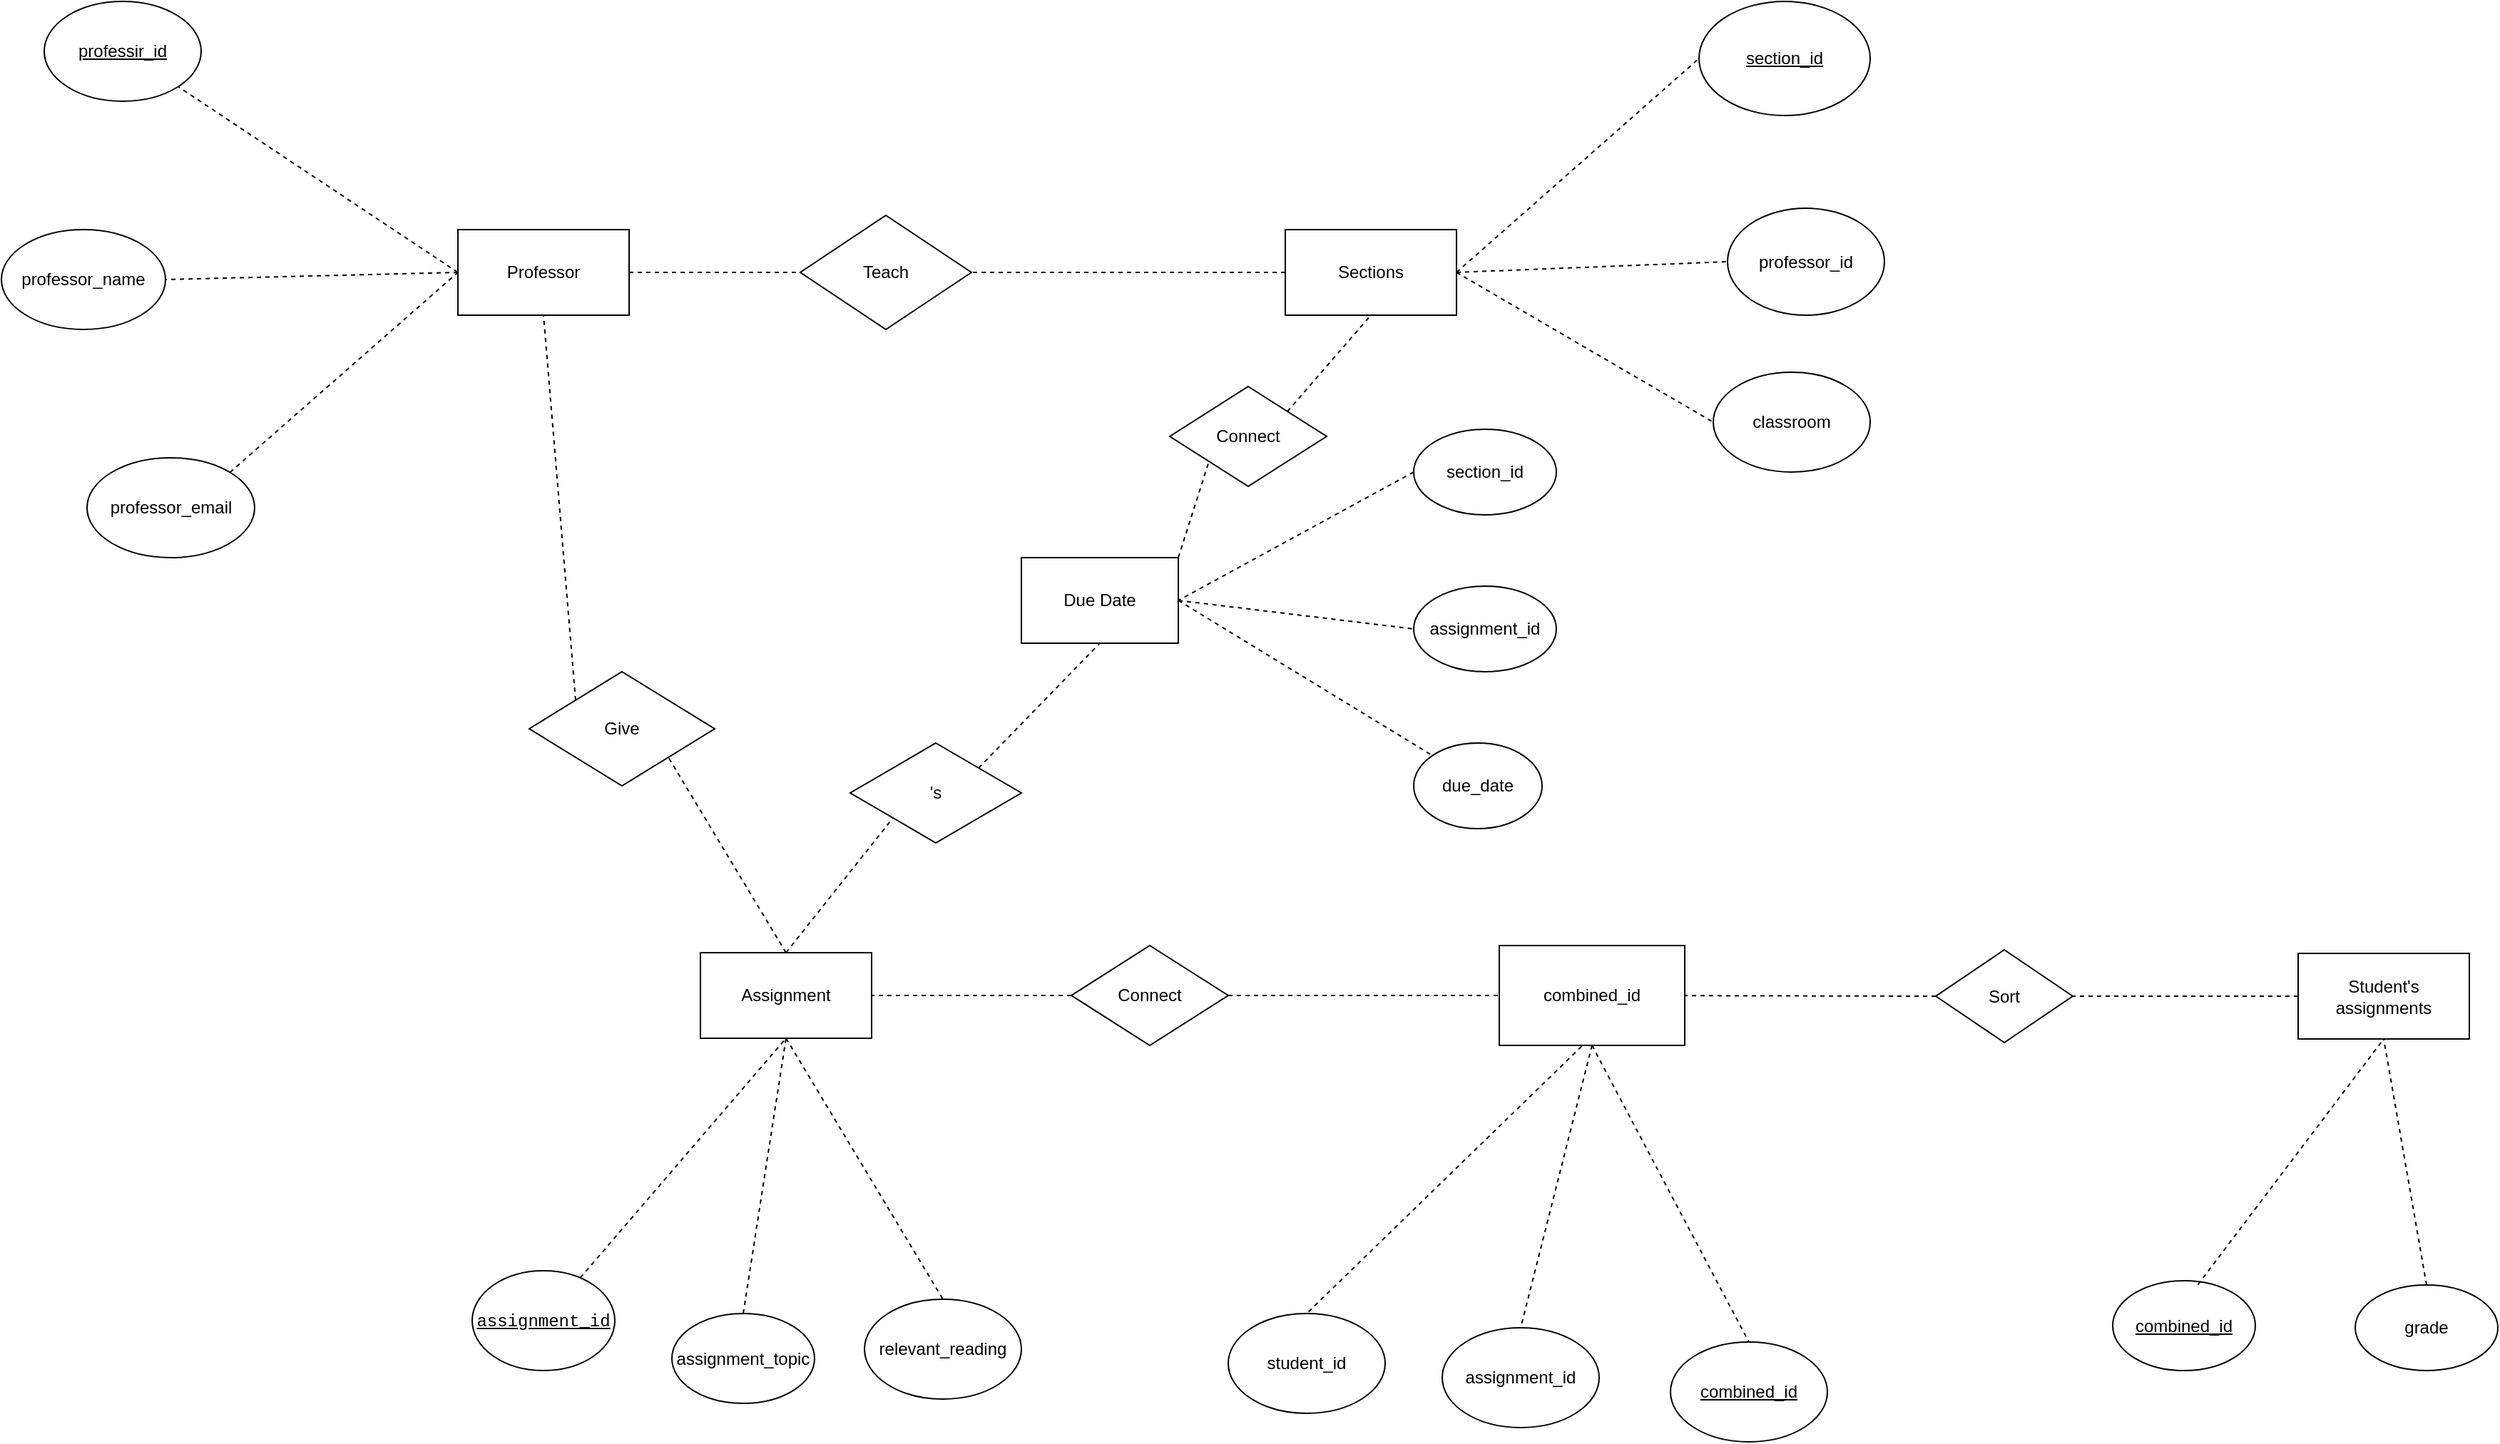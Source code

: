 <mxfile version="24.0.4" type="device">
  <diagram id="R2lEEEUBdFMjLlhIrx00" name="Page-1">
    <mxGraphModel dx="1322" dy="846" grid="1" gridSize="10" guides="1" tooltips="1" connect="1" arrows="1" fold="1" page="1" pageScale="1" pageWidth="1169" pageHeight="1654" math="0" shadow="0" extFonts="Permanent Marker^https://fonts.googleapis.com/css?family=Permanent+Marker">
      <root>
        <mxCell id="0" />
        <mxCell id="1" parent="0" />
        <mxCell id="53mwS3FT6bJK5tY8UTz--1" value="Professor" style="rounded=0;whiteSpace=wrap;html=1;" parent="1" vertex="1">
          <mxGeometry x="670" y="290" width="120" height="60" as="geometry" />
        </mxCell>
        <mxCell id="53mwS3FT6bJK5tY8UTz--2" value="Sections" style="rounded=0;whiteSpace=wrap;html=1;" parent="1" vertex="1">
          <mxGeometry x="1250" y="290" width="120" height="60" as="geometry" />
        </mxCell>
        <mxCell id="53mwS3FT6bJK5tY8UTz--6" value="Teach" style="rhombus;whiteSpace=wrap;html=1;" parent="1" vertex="1">
          <mxGeometry x="910" y="280" width="120" height="80" as="geometry" />
        </mxCell>
        <mxCell id="53mwS3FT6bJK5tY8UTz--11" value="Assignment" style="rounded=0;whiteSpace=wrap;html=1;" parent="1" vertex="1">
          <mxGeometry x="840" y="797" width="120" height="60" as="geometry" />
        </mxCell>
        <mxCell id="53mwS3FT6bJK5tY8UTz--14" value="Give" style="rhombus;whiteSpace=wrap;html=1;" parent="1" vertex="1">
          <mxGeometry x="720" y="600" width="130" height="80" as="geometry" />
        </mxCell>
        <mxCell id="53mwS3FT6bJK5tY8UTz--17" value="&lt;div style=&quot;font-family: Menlo, Monaco, &amp;quot;Courier New&amp;quot;, monospace; line-height: 18px; white-space: pre;&quot;&gt;&lt;u&gt;assignment_id&lt;/u&gt;&lt;/div&gt;" style="ellipse;whiteSpace=wrap;html=1;labelBackgroundColor=default;fontColor=#000000;" parent="1" vertex="1">
          <mxGeometry x="680" y="1020" width="100" height="70" as="geometry" />
        </mxCell>
        <mxCell id="53mwS3FT6bJK5tY8UTz--18" value="" style="endArrow=none;dashed=1;html=1;rounded=0;entryX=0.5;entryY=1;entryDx=0;entryDy=0;" parent="1" source="53mwS3FT6bJK5tY8UTz--17" target="53mwS3FT6bJK5tY8UTz--11" edge="1">
          <mxGeometry width="50" height="50" relative="1" as="geometry">
            <mxPoint x="1040" y="700" as="sourcePoint" />
            <mxPoint x="1090" y="650" as="targetPoint" />
          </mxGeometry>
        </mxCell>
        <mxCell id="53mwS3FT6bJK5tY8UTz--19" value="" style="endArrow=none;dashed=1;html=1;rounded=0;exitX=0.5;exitY=0;exitDx=0;exitDy=0;entryX=1;entryY=1;entryDx=0;entryDy=0;" parent="1" source="53mwS3FT6bJK5tY8UTz--11" target="53mwS3FT6bJK5tY8UTz--14" edge="1">
          <mxGeometry width="50" height="50" relative="1" as="geometry">
            <mxPoint x="1040" y="700" as="sourcePoint" />
            <mxPoint x="1090" y="650" as="targetPoint" />
          </mxGeometry>
        </mxCell>
        <mxCell id="53mwS3FT6bJK5tY8UTz--20" value="" style="endArrow=none;dashed=1;html=1;rounded=0;entryX=0.5;entryY=1;entryDx=0;entryDy=0;exitX=0;exitY=0;exitDx=0;exitDy=0;" parent="1" source="53mwS3FT6bJK5tY8UTz--14" target="53mwS3FT6bJK5tY8UTz--1" edge="1">
          <mxGeometry width="50" height="50" relative="1" as="geometry">
            <mxPoint x="1040" y="700" as="sourcePoint" />
            <mxPoint x="1090" y="650" as="targetPoint" />
          </mxGeometry>
        </mxCell>
        <mxCell id="53mwS3FT6bJK5tY8UTz--21" value="" style="endArrow=none;dashed=1;html=1;rounded=0;entryX=0;entryY=0.5;entryDx=0;entryDy=0;exitX=1;exitY=0.5;exitDx=0;exitDy=0;" parent="1" source="53mwS3FT6bJK5tY8UTz--1" target="53mwS3FT6bJK5tY8UTz--6" edge="1">
          <mxGeometry width="50" height="50" relative="1" as="geometry">
            <mxPoint x="1040" y="700" as="sourcePoint" />
            <mxPoint x="1090" y="650" as="targetPoint" />
          </mxGeometry>
        </mxCell>
        <mxCell id="53mwS3FT6bJK5tY8UTz--22" value="" style="endArrow=none;dashed=1;html=1;rounded=0;entryX=1;entryY=0.5;entryDx=0;entryDy=0;exitX=0;exitY=0.5;exitDx=0;exitDy=0;" parent="1" source="53mwS3FT6bJK5tY8UTz--2" target="53mwS3FT6bJK5tY8UTz--6" edge="1">
          <mxGeometry width="50" height="50" relative="1" as="geometry">
            <mxPoint x="1040" y="700" as="sourcePoint" />
            <mxPoint x="1090" y="650" as="targetPoint" />
          </mxGeometry>
        </mxCell>
        <mxCell id="53mwS3FT6bJK5tY8UTz--23" value="assignment_topic" style="ellipse;whiteSpace=wrap;html=1;" parent="1" vertex="1">
          <mxGeometry x="820" y="1050" width="100" height="63" as="geometry" />
        </mxCell>
        <mxCell id="53mwS3FT6bJK5tY8UTz--24" value="" style="endArrow=none;dashed=1;html=1;rounded=0;exitX=0.5;exitY=0;exitDx=0;exitDy=0;entryX=0.5;entryY=1;entryDx=0;entryDy=0;" parent="1" source="53mwS3FT6bJK5tY8UTz--23" target="53mwS3FT6bJK5tY8UTz--11" edge="1">
          <mxGeometry width="50" height="50" relative="1" as="geometry">
            <mxPoint x="1040" y="700" as="sourcePoint" />
            <mxPoint x="1090" y="650" as="targetPoint" />
          </mxGeometry>
        </mxCell>
        <mxCell id="53mwS3FT6bJK5tY8UTz--25" value="relevant_reading" style="ellipse;whiteSpace=wrap;html=1;" parent="1" vertex="1">
          <mxGeometry x="955" y="1040" width="110" height="70" as="geometry" />
        </mxCell>
        <mxCell id="53mwS3FT6bJK5tY8UTz--26" value="" style="endArrow=none;dashed=1;html=1;rounded=0;entryX=0.5;entryY=0;entryDx=0;entryDy=0;exitX=0.5;exitY=1;exitDx=0;exitDy=0;" parent="1" source="53mwS3FT6bJK5tY8UTz--11" target="53mwS3FT6bJK5tY8UTz--25" edge="1">
          <mxGeometry width="50" height="50" relative="1" as="geometry">
            <mxPoint x="1040" y="700" as="sourcePoint" />
            <mxPoint x="1090" y="650" as="targetPoint" />
          </mxGeometry>
        </mxCell>
        <mxCell id="53mwS3FT6bJK5tY8UTz--27" value="&lt;u&gt;professir_id&lt;/u&gt;" style="ellipse;whiteSpace=wrap;html=1;" parent="1" vertex="1">
          <mxGeometry x="380" y="130" width="110" height="70" as="geometry" />
        </mxCell>
        <mxCell id="53mwS3FT6bJK5tY8UTz--28" value="professor_name" style="ellipse;whiteSpace=wrap;html=1;" parent="1" vertex="1">
          <mxGeometry x="350" y="290" width="115" height="70" as="geometry" />
        </mxCell>
        <mxCell id="53mwS3FT6bJK5tY8UTz--29" value="professor_email" style="ellipse;whiteSpace=wrap;html=1;" parent="1" vertex="1">
          <mxGeometry x="410" y="450" width="117.5" height="70" as="geometry" />
        </mxCell>
        <mxCell id="53mwS3FT6bJK5tY8UTz--30" value="" style="endArrow=none;dashed=1;html=1;rounded=0;exitX=0;exitY=0.5;exitDx=0;exitDy=0;entryX=1;entryY=0.5;entryDx=0;entryDy=0;" parent="1" source="53mwS3FT6bJK5tY8UTz--1" target="53mwS3FT6bJK5tY8UTz--28" edge="1">
          <mxGeometry width="50" height="50" relative="1" as="geometry">
            <mxPoint x="920" y="520" as="sourcePoint" />
            <mxPoint x="970" y="470" as="targetPoint" />
          </mxGeometry>
        </mxCell>
        <mxCell id="53mwS3FT6bJK5tY8UTz--31" value="" style="endArrow=none;dashed=1;html=1;rounded=0;exitX=0;exitY=0.5;exitDx=0;exitDy=0;entryX=1;entryY=1;entryDx=0;entryDy=0;" parent="1" source="53mwS3FT6bJK5tY8UTz--1" target="53mwS3FT6bJK5tY8UTz--27" edge="1">
          <mxGeometry width="50" height="50" relative="1" as="geometry">
            <mxPoint x="920" y="520" as="sourcePoint" />
            <mxPoint x="970" y="470" as="targetPoint" />
          </mxGeometry>
        </mxCell>
        <mxCell id="53mwS3FT6bJK5tY8UTz--32" value="" style="endArrow=none;dashed=1;html=1;rounded=0;exitX=1;exitY=0;exitDx=0;exitDy=0;entryX=0;entryY=0.5;entryDx=0;entryDy=0;" parent="1" source="53mwS3FT6bJK5tY8UTz--29" target="53mwS3FT6bJK5tY8UTz--1" edge="1">
          <mxGeometry width="50" height="50" relative="1" as="geometry">
            <mxPoint x="920" y="520" as="sourcePoint" />
            <mxPoint x="970" y="470" as="targetPoint" />
          </mxGeometry>
        </mxCell>
        <mxCell id="53mwS3FT6bJK5tY8UTz--33" value="&lt;u&gt;section_id&lt;/u&gt;" style="ellipse;whiteSpace=wrap;html=1;" parent="1" vertex="1">
          <mxGeometry x="1540" y="130" width="120" height="80" as="geometry" />
        </mxCell>
        <mxCell id="53mwS3FT6bJK5tY8UTz--34" value="professor_id" style="ellipse;whiteSpace=wrap;html=1;" parent="1" vertex="1">
          <mxGeometry x="1560" y="275" width="110" height="75" as="geometry" />
        </mxCell>
        <mxCell id="53mwS3FT6bJK5tY8UTz--35" value="classroom" style="ellipse;whiteSpace=wrap;html=1;" parent="1" vertex="1">
          <mxGeometry x="1550" y="390" width="110" height="70" as="geometry" />
        </mxCell>
        <mxCell id="53mwS3FT6bJK5tY8UTz--36" value="" style="endArrow=none;dashed=1;html=1;rounded=0;entryX=0;entryY=0.5;entryDx=0;entryDy=0;exitX=1;exitY=0.5;exitDx=0;exitDy=0;" parent="1" source="53mwS3FT6bJK5tY8UTz--2" target="53mwS3FT6bJK5tY8UTz--35" edge="1">
          <mxGeometry width="50" height="50" relative="1" as="geometry">
            <mxPoint x="1300" y="630" as="sourcePoint" />
            <mxPoint x="1350" y="580" as="targetPoint" />
          </mxGeometry>
        </mxCell>
        <mxCell id="53mwS3FT6bJK5tY8UTz--37" value="" style="endArrow=none;dashed=1;html=1;rounded=0;entryX=0;entryY=0.5;entryDx=0;entryDy=0;exitX=1;exitY=0.5;exitDx=0;exitDy=0;" parent="1" source="53mwS3FT6bJK5tY8UTz--2" target="53mwS3FT6bJK5tY8UTz--34" edge="1">
          <mxGeometry width="50" height="50" relative="1" as="geometry">
            <mxPoint x="1300" y="630" as="sourcePoint" />
            <mxPoint x="1350" y="580" as="targetPoint" />
          </mxGeometry>
        </mxCell>
        <mxCell id="53mwS3FT6bJK5tY8UTz--38" value="" style="endArrow=none;dashed=1;html=1;rounded=0;entryX=0;entryY=0.5;entryDx=0;entryDy=0;exitX=1;exitY=0.5;exitDx=0;exitDy=0;" parent="1" source="53mwS3FT6bJK5tY8UTz--2" target="53mwS3FT6bJK5tY8UTz--33" edge="1">
          <mxGeometry width="50" height="50" relative="1" as="geometry">
            <mxPoint x="1300" y="630" as="sourcePoint" />
            <mxPoint x="1350" y="580" as="targetPoint" />
          </mxGeometry>
        </mxCell>
        <mxCell id="53mwS3FT6bJK5tY8UTz--39" value="combined_id" style="rounded=0;whiteSpace=wrap;html=1;" parent="1" vertex="1">
          <mxGeometry x="1400" y="792" width="130" height="70" as="geometry" />
        </mxCell>
        <mxCell id="53mwS3FT6bJK5tY8UTz--40" value="Connect" style="rhombus;whiteSpace=wrap;html=1;" parent="1" vertex="1">
          <mxGeometry x="1100" y="792" width="110" height="70" as="geometry" />
        </mxCell>
        <mxCell id="53mwS3FT6bJK5tY8UTz--41" value="" style="endArrow=none;dashed=1;html=1;rounded=0;exitX=1;exitY=0.5;exitDx=0;exitDy=0;entryX=0;entryY=0.5;entryDx=0;entryDy=0;" parent="1" source="53mwS3FT6bJK5tY8UTz--40" target="53mwS3FT6bJK5tY8UTz--39" edge="1">
          <mxGeometry width="50" height="50" relative="1" as="geometry">
            <mxPoint x="1390" y="730" as="sourcePoint" />
            <mxPoint x="1440" y="680" as="targetPoint" />
          </mxGeometry>
        </mxCell>
        <mxCell id="53mwS3FT6bJK5tY8UTz--42" value="" style="endArrow=none;dashed=1;html=1;rounded=0;exitX=0;exitY=0.5;exitDx=0;exitDy=0;entryX=1;entryY=0.5;entryDx=0;entryDy=0;" parent="1" source="53mwS3FT6bJK5tY8UTz--40" target="53mwS3FT6bJK5tY8UTz--11" edge="1">
          <mxGeometry width="50" height="50" relative="1" as="geometry">
            <mxPoint x="1390" y="730" as="sourcePoint" />
            <mxPoint x="1440" y="680" as="targetPoint" />
          </mxGeometry>
        </mxCell>
        <mxCell id="53mwS3FT6bJK5tY8UTz--43" value="&lt;u&gt;combined_id&lt;/u&gt;" style="ellipse;whiteSpace=wrap;html=1;" parent="1" vertex="1">
          <mxGeometry x="1520" y="1070" width="110" height="70" as="geometry" />
        </mxCell>
        <mxCell id="53mwS3FT6bJK5tY8UTz--44" value="assignment_id" style="ellipse;whiteSpace=wrap;html=1;" parent="1" vertex="1">
          <mxGeometry x="1360" y="1060" width="110" height="70" as="geometry" />
        </mxCell>
        <mxCell id="53mwS3FT6bJK5tY8UTz--45" value="student_id" style="ellipse;whiteSpace=wrap;html=1;" parent="1" vertex="1">
          <mxGeometry x="1210" y="1050" width="110" height="70" as="geometry" />
        </mxCell>
        <mxCell id="53mwS3FT6bJK5tY8UTz--46" value="" style="endArrow=none;dashed=1;html=1;rounded=0;entryX=0.5;entryY=0;entryDx=0;entryDy=0;exitX=0.5;exitY=1;exitDx=0;exitDy=0;" parent="1" source="53mwS3FT6bJK5tY8UTz--39" target="53mwS3FT6bJK5tY8UTz--43" edge="1">
          <mxGeometry width="50" height="50" relative="1" as="geometry">
            <mxPoint x="1630" y="750" as="sourcePoint" />
            <mxPoint x="1680" y="700" as="targetPoint" />
          </mxGeometry>
        </mxCell>
        <mxCell id="53mwS3FT6bJK5tY8UTz--47" value="" style="endArrow=none;dashed=1;html=1;rounded=0;entryX=0.5;entryY=0;entryDx=0;entryDy=0;exitX=0.5;exitY=1;exitDx=0;exitDy=0;" parent="1" source="53mwS3FT6bJK5tY8UTz--39" target="53mwS3FT6bJK5tY8UTz--44" edge="1">
          <mxGeometry width="50" height="50" relative="1" as="geometry">
            <mxPoint x="1480" y="750" as="sourcePoint" />
            <mxPoint x="1680" y="700" as="targetPoint" />
          </mxGeometry>
        </mxCell>
        <mxCell id="53mwS3FT6bJK5tY8UTz--48" value="" style="endArrow=none;dashed=1;html=1;rounded=0;entryX=0.5;entryY=0;entryDx=0;entryDy=0;exitX=0.444;exitY=1.01;exitDx=0;exitDy=0;exitPerimeter=0;" parent="1" source="53mwS3FT6bJK5tY8UTz--39" target="53mwS3FT6bJK5tY8UTz--45" edge="1">
          <mxGeometry width="50" height="50" relative="1" as="geometry">
            <mxPoint x="1480" y="750" as="sourcePoint" />
            <mxPoint x="1680" y="700" as="targetPoint" />
          </mxGeometry>
        </mxCell>
        <mxCell id="53mwS3FT6bJK5tY8UTz--51" value="Sort" style="rhombus;whiteSpace=wrap;html=1;" parent="1" vertex="1">
          <mxGeometry x="1706" y="795" width="96" height="65" as="geometry" />
        </mxCell>
        <mxCell id="53mwS3FT6bJK5tY8UTz--52" value="" style="endArrow=none;dashed=1;html=1;rounded=0;exitX=0;exitY=0.5;exitDx=0;exitDy=0;" parent="1" source="53mwS3FT6bJK5tY8UTz--51" target="53mwS3FT6bJK5tY8UTz--39" edge="1">
          <mxGeometry width="50" height="50" relative="1" as="geometry">
            <mxPoint x="1850" y="750" as="sourcePoint" />
            <mxPoint x="1900" y="700" as="targetPoint" />
          </mxGeometry>
        </mxCell>
        <mxCell id="53mwS3FT6bJK5tY8UTz--53" value="Student&#39;s assignments" style="rounded=0;whiteSpace=wrap;html=1;" parent="1" vertex="1">
          <mxGeometry x="1960" y="797.5" width="120" height="60" as="geometry" />
        </mxCell>
        <mxCell id="53mwS3FT6bJK5tY8UTz--54" value="" style="endArrow=none;dashed=1;html=1;rounded=0;entryX=1;entryY=0.5;entryDx=0;entryDy=0;exitX=0;exitY=0.5;exitDx=0;exitDy=0;" parent="1" source="53mwS3FT6bJK5tY8UTz--53" target="53mwS3FT6bJK5tY8UTz--51" edge="1">
          <mxGeometry width="50" height="50" relative="1" as="geometry">
            <mxPoint x="2070" y="720" as="sourcePoint" />
            <mxPoint x="2120" y="670" as="targetPoint" />
          </mxGeometry>
        </mxCell>
        <mxCell id="53mwS3FT6bJK5tY8UTz--55" value="&lt;u&gt;combined_id&lt;/u&gt;" style="ellipse;whiteSpace=wrap;html=1;" parent="1" vertex="1">
          <mxGeometry x="1830" y="1027" width="100" height="63" as="geometry" />
        </mxCell>
        <mxCell id="53mwS3FT6bJK5tY8UTz--56" value="grade" style="ellipse;whiteSpace=wrap;html=1;" parent="1" vertex="1">
          <mxGeometry x="2000" y="1030" width="100" height="60" as="geometry" />
        </mxCell>
        <mxCell id="53mwS3FT6bJK5tY8UTz--57" value="" style="endArrow=none;dashed=1;html=1;rounded=0;exitX=0.597;exitY=0.045;exitDx=0;exitDy=0;exitPerimeter=0;entryX=0.5;entryY=1;entryDx=0;entryDy=0;" parent="1" source="53mwS3FT6bJK5tY8UTz--55" target="53mwS3FT6bJK5tY8UTz--53" edge="1">
          <mxGeometry width="50" height="50" relative="1" as="geometry">
            <mxPoint x="2070" y="870" as="sourcePoint" />
            <mxPoint x="2120" y="820" as="targetPoint" />
          </mxGeometry>
        </mxCell>
        <mxCell id="53mwS3FT6bJK5tY8UTz--58" value="" style="endArrow=none;dashed=1;html=1;rounded=0;exitX=0.5;exitY=0;exitDx=0;exitDy=0;entryX=0.5;entryY=1;entryDx=0;entryDy=0;" parent="1" source="53mwS3FT6bJK5tY8UTz--56" target="53mwS3FT6bJK5tY8UTz--53" edge="1">
          <mxGeometry width="50" height="50" relative="1" as="geometry">
            <mxPoint x="2070" y="870" as="sourcePoint" />
            <mxPoint x="2060" y="760" as="targetPoint" />
          </mxGeometry>
        </mxCell>
        <mxCell id="UKyvtM7_vVmcsCnHlVPL-1" value="Connect" style="rhombus;whiteSpace=wrap;html=1;" vertex="1" parent="1">
          <mxGeometry x="1169" y="400" width="110" height="70" as="geometry" />
        </mxCell>
        <mxCell id="UKyvtM7_vVmcsCnHlVPL-2" value="Due Date" style="rounded=0;whiteSpace=wrap;html=1;" vertex="1" parent="1">
          <mxGeometry x="1065" y="520" width="110" height="60" as="geometry" />
        </mxCell>
        <mxCell id="UKyvtM7_vVmcsCnHlVPL-4" value="" style="endArrow=none;dashed=1;html=1;rounded=0;entryX=0.5;entryY=1;entryDx=0;entryDy=0;exitX=1;exitY=0;exitDx=0;exitDy=0;" edge="1" parent="1" source="UKyvtM7_vVmcsCnHlVPL-1" target="53mwS3FT6bJK5tY8UTz--2">
          <mxGeometry width="50" height="50" relative="1" as="geometry">
            <mxPoint x="1110" y="650" as="sourcePoint" />
            <mxPoint x="1160" y="600" as="targetPoint" />
          </mxGeometry>
        </mxCell>
        <mxCell id="UKyvtM7_vVmcsCnHlVPL-5" value="" style="endArrow=none;dashed=1;html=1;rounded=0;entryX=0;entryY=1;entryDx=0;entryDy=0;exitX=1;exitY=0;exitDx=0;exitDy=0;" edge="1" parent="1" source="UKyvtM7_vVmcsCnHlVPL-2" target="UKyvtM7_vVmcsCnHlVPL-1">
          <mxGeometry width="50" height="50" relative="1" as="geometry">
            <mxPoint x="1110" y="650" as="sourcePoint" />
            <mxPoint x="1160" y="600" as="targetPoint" />
          </mxGeometry>
        </mxCell>
        <mxCell id="UKyvtM7_vVmcsCnHlVPL-6" value="&#39;s" style="rhombus;whiteSpace=wrap;html=1;" vertex="1" parent="1">
          <mxGeometry x="945" y="650" width="120" height="70" as="geometry" />
        </mxCell>
        <mxCell id="UKyvtM7_vVmcsCnHlVPL-7" value="" style="endArrow=none;dashed=1;html=1;rounded=0;exitX=1;exitY=0;exitDx=0;exitDy=0;entryX=0.5;entryY=1;entryDx=0;entryDy=0;" edge="1" parent="1" source="UKyvtM7_vVmcsCnHlVPL-6" target="UKyvtM7_vVmcsCnHlVPL-2">
          <mxGeometry width="50" height="50" relative="1" as="geometry">
            <mxPoint x="1110" y="650" as="sourcePoint" />
            <mxPoint x="1160" y="600" as="targetPoint" />
          </mxGeometry>
        </mxCell>
        <mxCell id="UKyvtM7_vVmcsCnHlVPL-8" value="" style="endArrow=none;dashed=1;html=1;rounded=0;exitX=0.5;exitY=0;exitDx=0;exitDy=0;entryX=0;entryY=1;entryDx=0;entryDy=0;" edge="1" parent="1" source="53mwS3FT6bJK5tY8UTz--11" target="UKyvtM7_vVmcsCnHlVPL-6">
          <mxGeometry width="50" height="50" relative="1" as="geometry">
            <mxPoint x="1110" y="650" as="sourcePoint" />
            <mxPoint x="1160" y="600" as="targetPoint" />
          </mxGeometry>
        </mxCell>
        <mxCell id="UKyvtM7_vVmcsCnHlVPL-9" value="section_id" style="ellipse;whiteSpace=wrap;html=1;" vertex="1" parent="1">
          <mxGeometry x="1340" y="430" width="100" height="60" as="geometry" />
        </mxCell>
        <mxCell id="UKyvtM7_vVmcsCnHlVPL-10" value="assignment_id" style="ellipse;whiteSpace=wrap;html=1;" vertex="1" parent="1">
          <mxGeometry x="1340" y="540" width="100" height="60" as="geometry" />
        </mxCell>
        <mxCell id="UKyvtM7_vVmcsCnHlVPL-11" value="due_date" style="ellipse;whiteSpace=wrap;html=1;" vertex="1" parent="1">
          <mxGeometry x="1340" y="650" width="90" height="60" as="geometry" />
        </mxCell>
        <mxCell id="UKyvtM7_vVmcsCnHlVPL-12" value="" style="endArrow=none;dashed=1;html=1;rounded=0;entryX=1;entryY=0.5;entryDx=0;entryDy=0;exitX=0;exitY=0.5;exitDx=0;exitDy=0;" edge="1" parent="1" source="UKyvtM7_vVmcsCnHlVPL-9" target="UKyvtM7_vVmcsCnHlVPL-2">
          <mxGeometry width="50" height="50" relative="1" as="geometry">
            <mxPoint x="1220" y="650" as="sourcePoint" />
            <mxPoint x="1270" y="600" as="targetPoint" />
          </mxGeometry>
        </mxCell>
        <mxCell id="UKyvtM7_vVmcsCnHlVPL-13" value="" style="endArrow=none;dashed=1;html=1;rounded=0;exitX=1;exitY=0.5;exitDx=0;exitDy=0;entryX=0;entryY=0.5;entryDx=0;entryDy=0;" edge="1" parent="1" source="UKyvtM7_vVmcsCnHlVPL-2" target="UKyvtM7_vVmcsCnHlVPL-10">
          <mxGeometry width="50" height="50" relative="1" as="geometry">
            <mxPoint x="1220" y="650" as="sourcePoint" />
            <mxPoint x="1270" y="600" as="targetPoint" />
          </mxGeometry>
        </mxCell>
        <mxCell id="UKyvtM7_vVmcsCnHlVPL-14" value="" style="endArrow=none;dashed=1;html=1;rounded=0;exitX=1;exitY=0.5;exitDx=0;exitDy=0;entryX=0;entryY=0;entryDx=0;entryDy=0;" edge="1" parent="1" source="UKyvtM7_vVmcsCnHlVPL-2" target="UKyvtM7_vVmcsCnHlVPL-11">
          <mxGeometry width="50" height="50" relative="1" as="geometry">
            <mxPoint x="1220" y="650" as="sourcePoint" />
            <mxPoint x="1270" y="600" as="targetPoint" />
          </mxGeometry>
        </mxCell>
      </root>
    </mxGraphModel>
  </diagram>
</mxfile>
